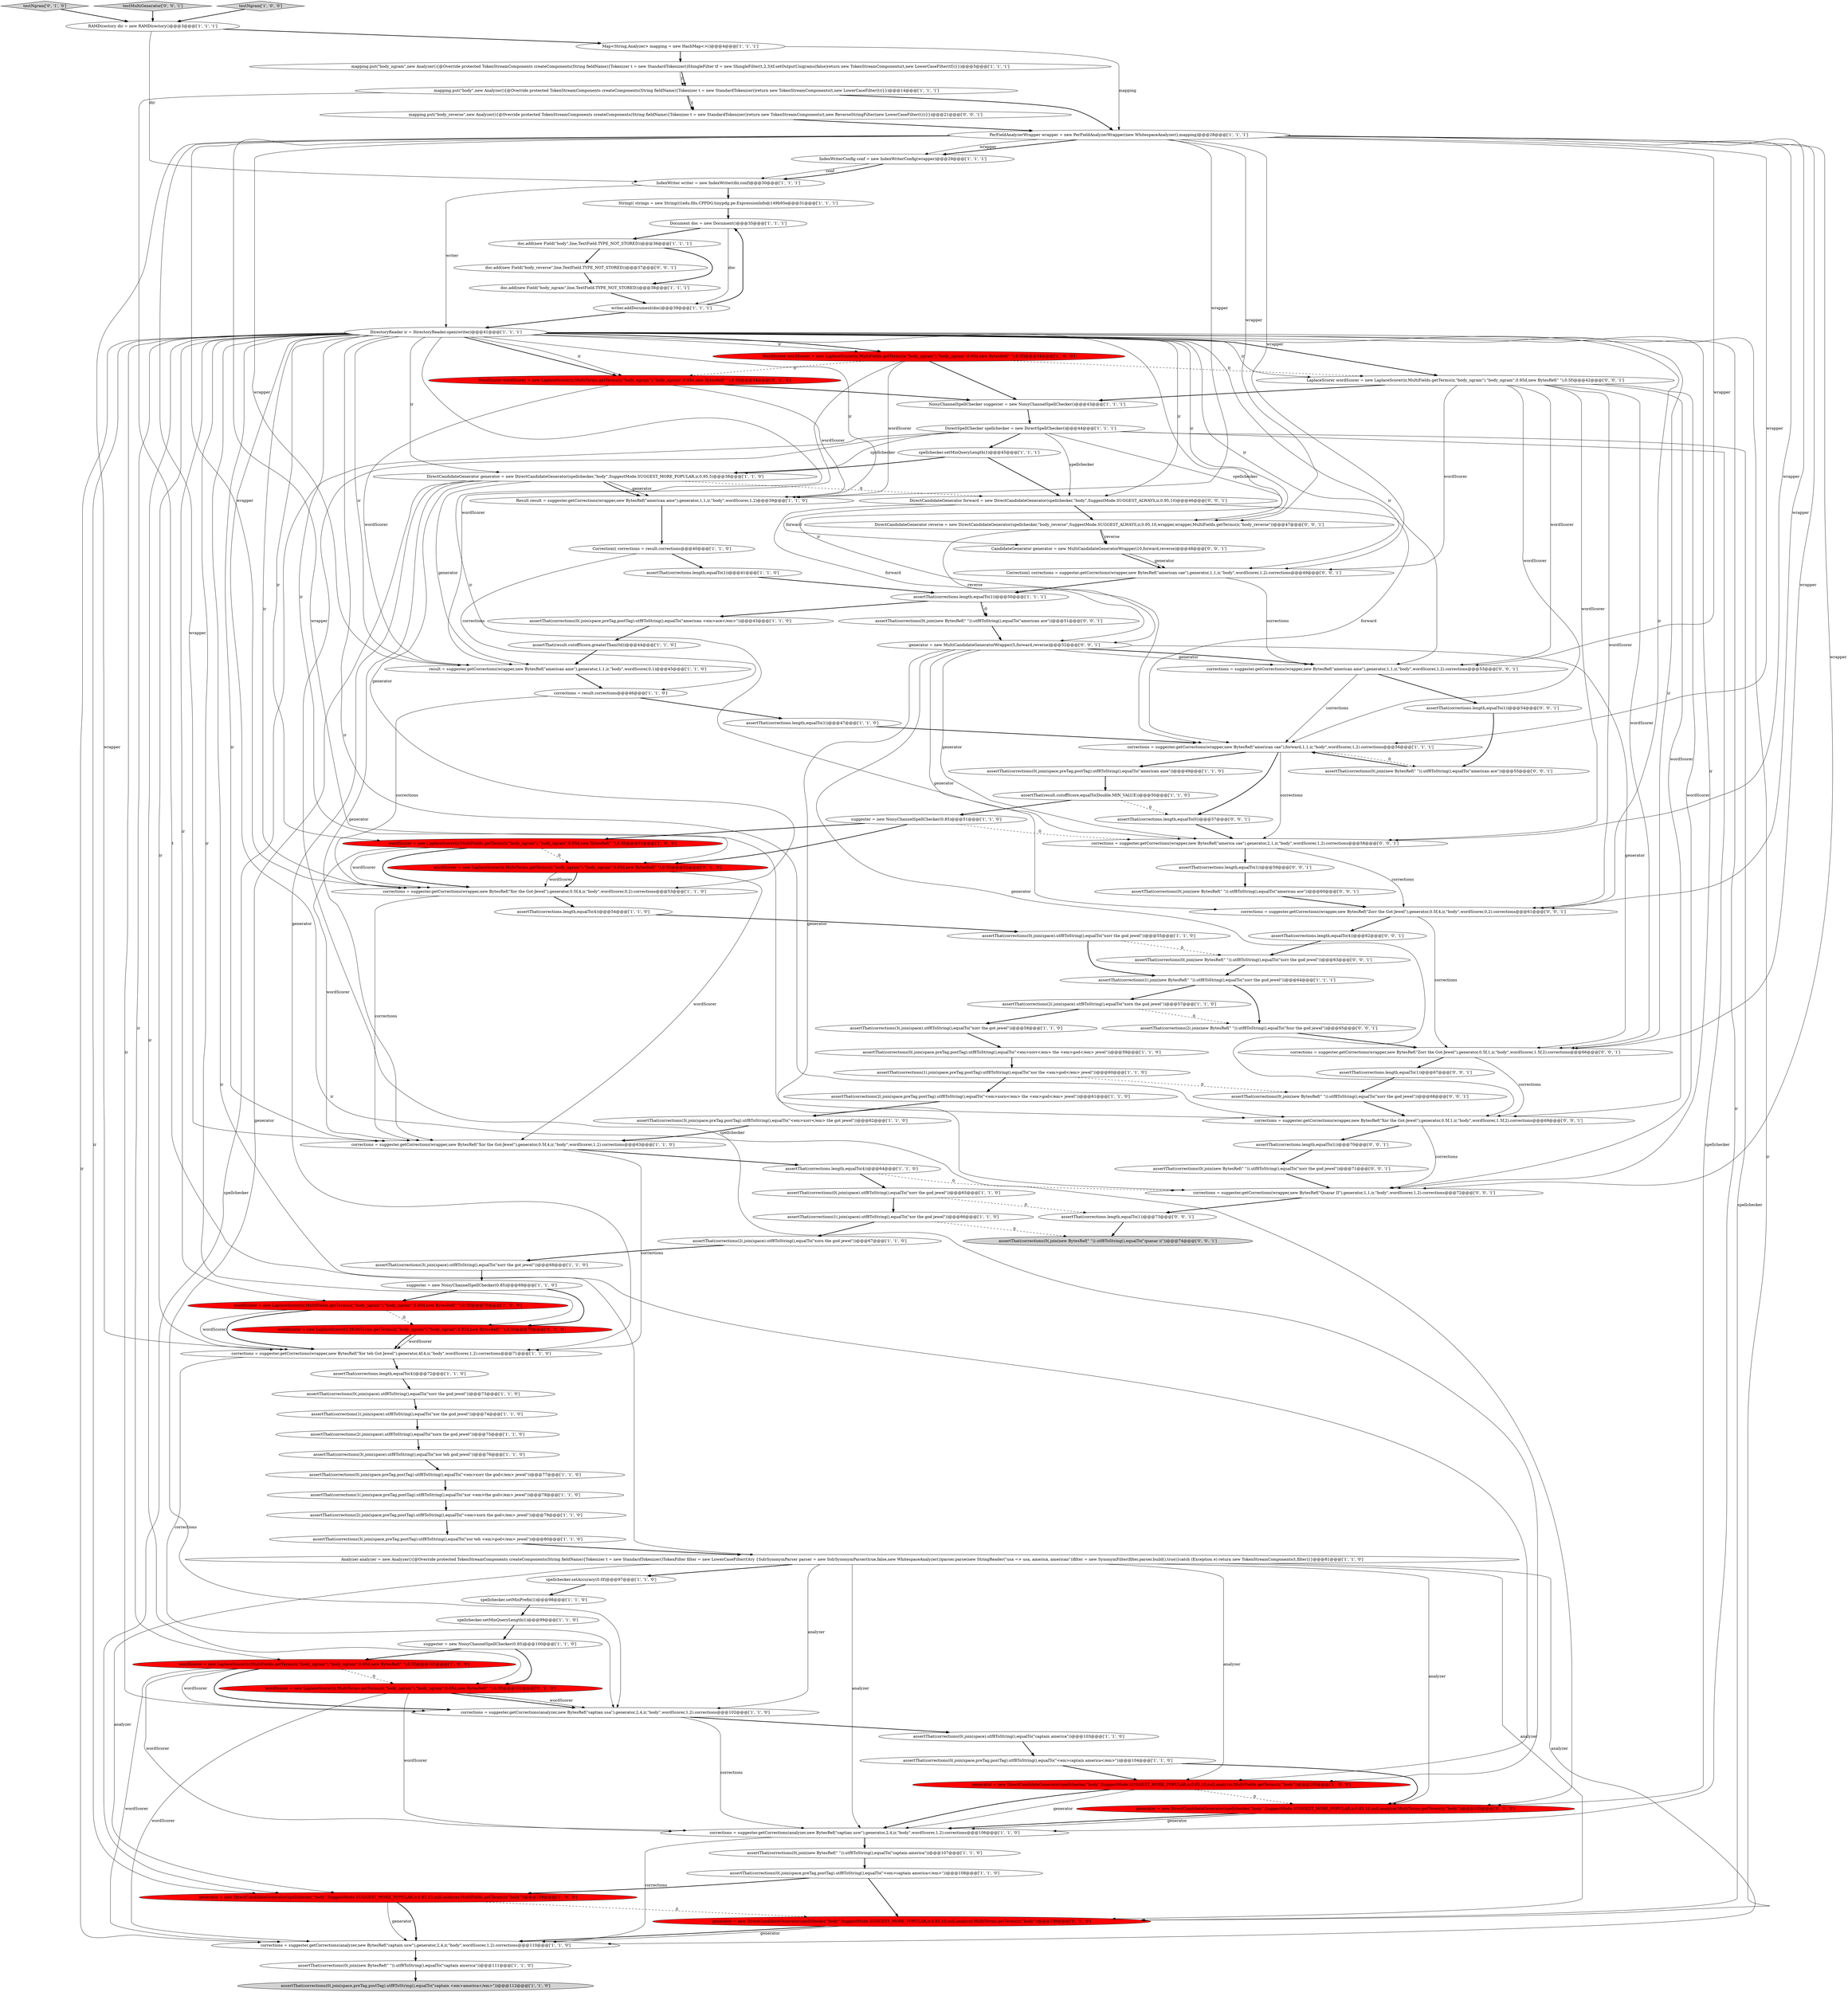 digraph {
111 [style = filled, label = "assertThat(corrections.length,equalTo(1))@@@70@@@['0', '0', '1']", fillcolor = white, shape = ellipse image = "AAA0AAABBB3BBB"];
36 [style = filled, label = "generator = new DirectCandidateGenerator(spellchecker,\"body\",SuggestMode.SUGGEST_MORE_POPULAR,ir,0.85,10,null,analyzer,MultiFields.getTerms(ir,\"body\"))@@@105@@@['1', '0', '0']", fillcolor = red, shape = ellipse image = "AAA1AAABBB1BBB"];
69 [style = filled, label = "assertThat(corrections(1(.join(space).utf8ToString(),equalTo(\"xor the god jewel\"))@@@74@@@['1', '1', '0']", fillcolor = white, shape = ellipse image = "AAA0AAABBB1BBB"];
107 [style = filled, label = "corrections = suggester.getCorrections(wrapper,new BytesRef(\"Quazar II\"),generator,1,1,ir,\"body\",wordScorer,1,2).corrections@@@72@@@['0', '0', '1']", fillcolor = white, shape = ellipse image = "AAA0AAABBB3BBB"];
75 [style = filled, label = "assertThat(result.cutoffScore,greaterThan(0d))@@@44@@@['1', '1', '0']", fillcolor = white, shape = ellipse image = "AAA0AAABBB1BBB"];
29 [style = filled, label = "Correction(( corrections = result.corrections@@@40@@@['1', '1', '0']", fillcolor = white, shape = ellipse image = "AAA0AAABBB1BBB"];
55 [style = filled, label = "spellchecker.setMinQueryLength(1)@@@45@@@['1', '1', '1']", fillcolor = white, shape = ellipse image = "AAA0AAABBB1BBB"];
99 [style = filled, label = "corrections = suggester.getCorrections(wrapper,new BytesRef(\"Xor the Got-Jewel\"),generator,0.5f,1,ir,\"body\",wordScorer,1.5f,2).corrections@@@69@@@['0', '0', '1']", fillcolor = white, shape = ellipse image = "AAA0AAABBB3BBB"];
1 [style = filled, label = "result = suggester.getCorrections(wrapper,new BytesRef(\"american ame\"),generator,1,1,ir,\"body\",wordScorer,0,1)@@@45@@@['1', '1', '0']", fillcolor = white, shape = ellipse image = "AAA0AAABBB1BBB"];
96 [style = filled, label = "assertThat(corrections(0(.join(new BytesRef(\" \")).utf8ToString(),equalTo(\"american ace\"))@@@60@@@['0', '0', '1']", fillcolor = white, shape = ellipse image = "AAA0AAABBB3BBB"];
52 [style = filled, label = "assertThat(corrections(2(.join(space).utf8ToString(),equalTo(\"xorn the god jewel\"))@@@75@@@['1', '1', '0']", fillcolor = white, shape = ellipse image = "AAA0AAABBB1BBB"];
90 [style = filled, label = "assertThat(corrections(2(.join(new BytesRef(\" \")).utf8ToString(),equalTo(\"four the god jewel\"))@@@65@@@['0', '0', '1']", fillcolor = white, shape = ellipse image = "AAA0AAABBB3BBB"];
39 [style = filled, label = "wordScorer = new LaplaceScorer(ir,MultiFields.getTerms(ir,\"body_ngram\"),\"body_ngram\",0.85d,new BytesRef(\" \"),0.5f)@@@70@@@['1', '0', '0']", fillcolor = red, shape = ellipse image = "AAA1AAABBB1BBB"];
49 [style = filled, label = "assertThat(corrections(0(.join(space,preTag,postTag).utf8ToString(),equalTo(\"<em>xorr</em> the <em>god</em> jewel\"))@@@59@@@['1', '1', '0']", fillcolor = white, shape = ellipse image = "AAA0AAABBB1BBB"];
43 [style = filled, label = "suggester = new NoisyChannelSpellChecker(0.85)@@@100@@@['1', '1', '0']", fillcolor = white, shape = ellipse image = "AAA0AAABBB1BBB"];
59 [style = filled, label = "DirectSpellChecker spellchecker = new DirectSpellChecker()@@@44@@@['1', '1', '1']", fillcolor = white, shape = ellipse image = "AAA0AAABBB1BBB"];
21 [style = filled, label = "corrections = suggester.getCorrections(analyzer,new BytesRef(\"captian usw\"),generator,2,4,ir,\"body\",wordScorer,1,2).corrections@@@106@@@['1', '1', '0']", fillcolor = white, shape = ellipse image = "AAA0AAABBB1BBB"];
32 [style = filled, label = "NoisyChannelSpellChecker suggester = new NoisyChannelSpellChecker()@@@43@@@['1', '1', '1']", fillcolor = white, shape = ellipse image = "AAA0AAABBB1BBB"];
4 [style = filled, label = "assertThat(corrections.length,equalTo(4))@@@64@@@['1', '1', '0']", fillcolor = white, shape = ellipse image = "AAA0AAABBB1BBB"];
76 [style = filled, label = "assertThat(corrections.length,equalTo(4))@@@54@@@['1', '1', '0']", fillcolor = white, shape = ellipse image = "AAA0AAABBB1BBB"];
42 [style = filled, label = "WordScorer wordScorer = new LaplaceScorer(ir,MultiFields.getTerms(ir,\"body_ngram\"),\"body_ngram\",0.95d,new BytesRef(\" \"),0.5f)@@@34@@@['1', '0', '0']", fillcolor = red, shape = ellipse image = "AAA1AAABBB1BBB"];
40 [style = filled, label = "Analyzer analyzer = new Analyzer(){@Override protected TokenStreamComponents createComponents(String fieldName){Tokenizer t = new StandardTokenizer()TokenFilter filter = new LowerCaseFilter(t)try {SolrSynonymParser parser = new SolrSynonymParser(true,false,new WhitespaceAnalyzer())parser.parse(new StringReader(\"usa => usa, america, american\"))filter = new SynonymFilter(filter,parser.build(),true)}catch (Exception e) return new TokenStreamComponents(t,filter)}}@@@81@@@['1', '1', '0']", fillcolor = white, shape = ellipse image = "AAA0AAABBB1BBB"];
33 [style = filled, label = "writer.addDocument(doc)@@@39@@@['1', '1', '1']", fillcolor = white, shape = ellipse image = "AAA0AAABBB1BBB"];
41 [style = filled, label = "assertThat(corrections(3(.join(space,preTag,postTag).utf8ToString(),equalTo(\"xor teh <em>god</em> jewel\"))@@@80@@@['1', '1', '0']", fillcolor = white, shape = ellipse image = "AAA0AAABBB1BBB"];
53 [style = filled, label = "Document doc = new Document()@@@35@@@['1', '1', '1']", fillcolor = white, shape = ellipse image = "AAA0AAABBB1BBB"];
85 [style = filled, label = "assertThat(corrections(0(.join(new BytesRef(\" \")).utf8ToString(),equalTo(\"american ace\"))@@@51@@@['0', '0', '1']", fillcolor = white, shape = ellipse image = "AAA0AAABBB3BBB"];
34 [style = filled, label = "spellchecker.setAccuracy(0.0f)@@@97@@@['1', '1', '0']", fillcolor = white, shape = ellipse image = "AAA0AAABBB1BBB"];
63 [style = filled, label = "assertThat(corrections(0(.join(space,preTag,postTag).utf8ToString(),equalTo(\"<em>xorr the god</em> jewel\"))@@@77@@@['1', '1', '0']", fillcolor = white, shape = ellipse image = "AAA0AAABBB1BBB"];
47 [style = filled, label = "assertThat(corrections(3(.join(space).utf8ToString(),equalTo(\"xorr the got jewel\"))@@@58@@@['1', '1', '0']", fillcolor = white, shape = ellipse image = "AAA0AAABBB1BBB"];
101 [style = filled, label = "mapping.put(\"body_reverse\",new Analyzer(){@Override protected TokenStreamComponents createComponents(String fieldName){Tokenizer t = new StandardTokenizer()return new TokenStreamComponents(t,new ReverseStringFilter(new LowerCaseFilter(t)))}})@@@21@@@['0', '0', '1']", fillcolor = white, shape = ellipse image = "AAA0AAABBB3BBB"];
103 [style = filled, label = "assertThat(corrections.length,equalTo(1))@@@67@@@['0', '0', '1']", fillcolor = white, shape = ellipse image = "AAA0AAABBB3BBB"];
89 [style = filled, label = "DirectCandidateGenerator forward = new DirectCandidateGenerator(spellchecker,\"body\",SuggestMode.SUGGEST_ALWAYS,ir,0.95,10)@@@46@@@['0', '0', '1']", fillcolor = white, shape = ellipse image = "AAA0AAABBB3BBB"];
24 [style = filled, label = "corrections = suggester.getCorrections(wrapper,new BytesRef(\"Xor the Got-Jewel\"),generator,0.5f,4,ir,\"body\",wordScorer,0,2).corrections@@@53@@@['1', '1', '0']", fillcolor = white, shape = ellipse image = "AAA0AAABBB1BBB"];
46 [style = filled, label = "assertThat(corrections(3(.join(space,preTag,postTag).utf8ToString(),equalTo(\"<em>xorr</em> the got jewel\"))@@@62@@@['1', '1', '0']", fillcolor = white, shape = ellipse image = "AAA0AAABBB1BBB"];
14 [style = filled, label = "mapping.put(\"body\",new Analyzer(){@Override protected TokenStreamComponents createComponents(String fieldName){Tokenizer t = new StandardTokenizer()return new TokenStreamComponents(t,new LowerCaseFilter(t))}})@@@14@@@['1', '1', '1']", fillcolor = white, shape = ellipse image = "AAA0AAABBB1BBB"];
98 [style = filled, label = "LaplaceScorer wordScorer = new LaplaceScorer(ir,MultiFields.getTerms(ir,\"body_ngram\"),\"body_ngram\",0.95d,new BytesRef(\" \"),0.5f)@@@42@@@['0', '0', '1']", fillcolor = white, shape = ellipse image = "AAA0AAABBB3BBB"];
2 [style = filled, label = "assertThat(corrections(1(.join(new BytesRef(\" \")).utf8ToString(),equalTo(\"zorr the god jewel\"))@@@64@@@['1', '1', '1']", fillcolor = white, shape = ellipse image = "AAA0AAABBB1BBB"];
109 [style = filled, label = "CandidateGenerator generator = new MultiCandidateGeneratorWrapper(10,forward,reverse)@@@48@@@['0', '0', '1']", fillcolor = white, shape = ellipse image = "AAA0AAABBB3BBB"];
20 [style = filled, label = "DirectoryReader ir = DirectoryReader.open(writer)@@@41@@@['1', '1', '1']", fillcolor = white, shape = ellipse image = "AAA0AAABBB1BBB"];
51 [style = filled, label = "assertThat(corrections(1(.join(space).utf8ToString(),equalTo(\"xor the god jewel\"))@@@66@@@['1', '1', '0']", fillcolor = white, shape = ellipse image = "AAA0AAABBB1BBB"];
5 [style = filled, label = "assertThat(corrections(2(.join(space,preTag,postTag).utf8ToString(),equalTo(\"<em>xorn</em> the <em>god</em> jewel\"))@@@61@@@['1', '1', '0']", fillcolor = white, shape = ellipse image = "AAA0AAABBB1BBB"];
78 [style = filled, label = "testNgram['0', '1', '0']", fillcolor = lightgray, shape = diamond image = "AAA0AAABBB2BBB"];
9 [style = filled, label = "suggester = new NoisyChannelSpellChecker(0.85)@@@51@@@['1', '1', '0']", fillcolor = white, shape = ellipse image = "AAA0AAABBB1BBB"];
72 [style = filled, label = "assertThat(corrections(0(.join(space,preTag,postTag).utf8ToString(),equalTo(\"<em>captain america</em>\"))@@@108@@@['1', '1', '0']", fillcolor = white, shape = ellipse image = "AAA0AAABBB1BBB"];
3 [style = filled, label = "assertThat(corrections(2(.join(space,preTag,postTag).utf8ToString(),equalTo(\"<em>xorn the god</em> jewel\"))@@@79@@@['1', '1', '0']", fillcolor = white, shape = ellipse image = "AAA0AAABBB1BBB"];
77 [style = filled, label = "corrections = suggester.getCorrections(wrapper,new BytesRef(\"Xor the Got-Jewel\"),generator,0.5f,4,ir,\"body\",wordScorer,1,2).corrections@@@63@@@['1', '1', '0']", fillcolor = white, shape = ellipse image = "AAA0AAABBB1BBB"];
67 [style = filled, label = "generator = new DirectCandidateGenerator(spellchecker,\"body\",SuggestMode.SUGGEST_MORE_POPULAR,ir,0.85,10,null,analyzer,MultiFields.getTerms(ir,\"body\"))@@@109@@@['1', '0', '0']", fillcolor = red, shape = ellipse image = "AAA1AAABBB1BBB"];
57 [style = filled, label = "suggester = new NoisyChannelSpellChecker(0.85)@@@69@@@['1', '1', '0']", fillcolor = white, shape = ellipse image = "AAA0AAABBB1BBB"];
6 [style = filled, label = "doc.add(new Field(\"body\",line,TextField.TYPE_NOT_STORED))@@@36@@@['1', '1', '1']", fillcolor = white, shape = ellipse image = "AAA0AAABBB1BBB"];
7 [style = filled, label = "assertThat(corrections.length,equalTo(1))@@@41@@@['1', '1', '0']", fillcolor = white, shape = ellipse image = "AAA0AAABBB1BBB"];
48 [style = filled, label = "assertThat(corrections(0(.join(space,preTag,postTag).utf8ToString(),equalTo(\"american <em>ace</em>\"))@@@43@@@['1', '1', '0']", fillcolor = white, shape = ellipse image = "AAA0AAABBB1BBB"];
26 [style = filled, label = "wordScorer = new LaplaceScorer(ir,MultiFields.getTerms(ir,\"body_ngram\"),\"body_ngram\",0.85d,new BytesRef(\" \"),0.5f)@@@52@@@['1', '0', '0']", fillcolor = red, shape = ellipse image = "AAA1AAABBB1BBB"];
91 [style = filled, label = "assertThat(corrections.length,equalTo(1))@@@73@@@['0', '0', '1']", fillcolor = white, shape = ellipse image = "AAA0AAABBB3BBB"];
104 [style = filled, label = "assertThat(corrections(0(.join(new BytesRef(\" \")).utf8ToString(),equalTo(\"xorr the god jewel\"))@@@68@@@['0', '0', '1']", fillcolor = white, shape = ellipse image = "AAA0AAABBB3BBB"];
35 [style = filled, label = "Result result = suggester.getCorrections(wrapper,new BytesRef(\"american ame\"),generator,1,1,ir,\"body\",wordScorer,1,2)@@@39@@@['1', '1', '0']", fillcolor = white, shape = ellipse image = "AAA0AAABBB1BBB"];
15 [style = filled, label = "spellchecker.setMinQueryLength(1)@@@99@@@['1', '1', '0']", fillcolor = white, shape = ellipse image = "AAA0AAABBB1BBB"];
97 [style = filled, label = "assertThat(corrections(0(.join(new BytesRef(\" \")).utf8ToString(),equalTo(\"xorr the god jewel\"))@@@63@@@['0', '0', '1']", fillcolor = white, shape = ellipse image = "AAA0AAABBB3BBB"];
60 [style = filled, label = "assertThat(corrections.length,equalTo(4))@@@72@@@['1', '1', '0']", fillcolor = white, shape = ellipse image = "AAA0AAABBB1BBB"];
25 [style = filled, label = "String(( strings = new String((((edu.fdu.CPPDG.tinypdg.pe.ExpressionInfo@149b95e@@@31@@@['1', '1', '1']", fillcolor = white, shape = ellipse image = "AAA0AAABBB1BBB"];
18 [style = filled, label = "wordScorer = new LaplaceScorer(ir,MultiFields.getTerms(ir,\"body_ngram\"),\"body_ngram\",0.85d,new BytesRef(\" \"),0.5f)@@@101@@@['1', '0', '0']", fillcolor = red, shape = ellipse image = "AAA1AAABBB1BBB"];
22 [style = filled, label = "assertThat(corrections.length,equalTo(1))@@@47@@@['1', '1', '0']", fillcolor = white, shape = ellipse image = "AAA0AAABBB1BBB"];
93 [style = filled, label = "assertThat(corrections.length,equalTo(4))@@@62@@@['0', '0', '1']", fillcolor = white, shape = ellipse image = "AAA0AAABBB3BBB"];
102 [style = filled, label = "assertThat(corrections(0(.join(new BytesRef(\" \")).utf8ToString(),equalTo(\"american ace\"))@@@55@@@['0', '0', '1']", fillcolor = white, shape = ellipse image = "AAA0AAABBB3BBB"];
110 [style = filled, label = "assertThat(corrections(0(.join(new BytesRef(\" \")).utf8ToString(),equalTo(\"xorr the god jewel\"))@@@71@@@['0', '0', '1']", fillcolor = white, shape = ellipse image = "AAA0AAABBB3BBB"];
12 [style = filled, label = "assertThat(corrections(0(.join(new BytesRef(\" \")).utf8ToString(),equalTo(\"captain america\"))@@@111@@@['1', '1', '0']", fillcolor = white, shape = ellipse image = "AAA0AAABBB1BBB"];
108 [style = filled, label = "corrections = suggester.getCorrections(wrapper,new BytesRef(\"america cae\"),generator,2,1,ir,\"body\",wordScorer,1,2).corrections@@@58@@@['0', '0', '1']", fillcolor = white, shape = ellipse image = "AAA0AAABBB3BBB"];
79 [style = filled, label = "wordScorer = new LaplaceScorer(ir,MultiTerms.getTerms(ir,\"body_ngram\"),\"body_ngram\",0.85d,new BytesRef(\" \"),0.5f)@@@52@@@['0', '1', '0']", fillcolor = red, shape = ellipse image = "AAA1AAABBB2BBB"];
8 [style = filled, label = "assertThat(corrections.length,equalTo(1))@@@50@@@['1', '1', '1']", fillcolor = white, shape = ellipse image = "AAA0AAABBB1BBB"];
38 [style = filled, label = "assertThat(corrections(2(.join(space).utf8ToString(),equalTo(\"xorn the god jewel\"))@@@67@@@['1', '1', '0']", fillcolor = white, shape = ellipse image = "AAA0AAABBB1BBB"];
82 [style = filled, label = "generator = new DirectCandidateGenerator(spellchecker,\"body\",SuggestMode.SUGGEST_MORE_POPULAR,ir,0.85,10,null,analyzer,MultiTerms.getTerms(ir,\"body\"))@@@109@@@['0', '1', '0']", fillcolor = red, shape = ellipse image = "AAA1AAABBB2BBB"];
66 [style = filled, label = "assertThat(corrections(0(.join(space,preTag,postTag).utf8ToString(),equalTo(\"american ame\"))@@@49@@@['1', '1', '0']", fillcolor = white, shape = ellipse image = "AAA0AAABBB1BBB"];
19 [style = filled, label = "assertThat(corrections(0(.join(space,preTag,postTag).utf8ToString(),equalTo(\"<em>captain america</em>\"))@@@104@@@['1', '1', '0']", fillcolor = white, shape = ellipse image = "AAA0AAABBB1BBB"];
58 [style = filled, label = "assertThat(corrections(2(.join(space).utf8ToString(),equalTo(\"xorn the god jewel\"))@@@57@@@['1', '1', '0']", fillcolor = white, shape = ellipse image = "AAA0AAABBB1BBB"];
81 [style = filled, label = "WordScorer wordScorer = new LaplaceScorer(ir,MultiTerms.getTerms(ir,\"body_ngram\"),\"body_ngram\",0.95d,new BytesRef(\" \"),0.5f)@@@34@@@['0', '1', '0']", fillcolor = red, shape = ellipse image = "AAA1AAABBB2BBB"];
83 [style = filled, label = "wordScorer = new LaplaceScorer(ir,MultiTerms.getTerms(ir,\"body_ngram\"),\"body_ngram\",0.85d,new BytesRef(\" \"),0.5f)@@@70@@@['0', '1', '0']", fillcolor = red, shape = ellipse image = "AAA1AAABBB2BBB"];
28 [style = filled, label = "assertThat(result.cutoffScore,equalTo(Double.MIN_VALUE))@@@50@@@['1', '1', '0']", fillcolor = white, shape = ellipse image = "AAA0AAABBB1BBB"];
100 [style = filled, label = "assertThat(corrections.length,equalTo(0))@@@57@@@['0', '0', '1']", fillcolor = white, shape = ellipse image = "AAA0AAABBB3BBB"];
112 [style = filled, label = "assertThat(corrections.length,equalTo(1))@@@54@@@['0', '0', '1']", fillcolor = white, shape = ellipse image = "AAA0AAABBB3BBB"];
56 [style = filled, label = "corrections = suggester.getCorrections(wrapper,new BytesRef(\"american cae\"),forward,1,1,ir,\"body\",wordScorer,1,2).corrections@@@56@@@['1', '1', '1']", fillcolor = white, shape = ellipse image = "AAA0AAABBB1BBB"];
10 [style = filled, label = "assertThat(corrections(3(.join(space).utf8ToString(),equalTo(\"xorr the got jewel\"))@@@68@@@['1', '1', '0']", fillcolor = white, shape = ellipse image = "AAA0AAABBB1BBB"];
17 [style = filled, label = "assertThat(corrections(0(.join(space).utf8ToString(),equalTo(\"captain america\"))@@@103@@@['1', '1', '0']", fillcolor = white, shape = ellipse image = "AAA0AAABBB1BBB"];
37 [style = filled, label = "corrections = suggester.getCorrections(analyzer,new BytesRef(\"captain usw\"),generator,2,4,ir,\"body\",wordScorer,1,2).corrections@@@110@@@['1', '1', '0']", fillcolor = white, shape = ellipse image = "AAA0AAABBB1BBB"];
13 [style = filled, label = "corrections = suggester.getCorrections(analyzer,new BytesRef(\"captian usa\"),generator,2,4,ir,\"body\",wordScorer,1,2).corrections@@@102@@@['1', '1', '0']", fillcolor = white, shape = ellipse image = "AAA0AAABBB1BBB"];
105 [style = filled, label = "testMultiGenerator['0', '0', '1']", fillcolor = lightgray, shape = diamond image = "AAA0AAABBB3BBB"];
54 [style = filled, label = "PerFieldAnalyzerWrapper wrapper = new PerFieldAnalyzerWrapper(new WhitespaceAnalyzer(),mapping)@@@28@@@['1', '1', '1']", fillcolor = white, shape = ellipse image = "AAA0AAABBB1BBB"];
73 [style = filled, label = "assertThat(corrections(0(.join(space).utf8ToString(),equalTo(\"xorr the god jewel\"))@@@55@@@['1', '1', '0']", fillcolor = white, shape = ellipse image = "AAA0AAABBB1BBB"];
68 [style = filled, label = "corrections = suggester.getCorrections(wrapper,new BytesRef(\"Xor teh Got-Jewel\"),generator,4f,4,ir,\"body\",wordScorer,1,2).corrections@@@71@@@['1', '1', '0']", fillcolor = white, shape = ellipse image = "AAA0AAABBB1BBB"];
84 [style = filled, label = "wordScorer = new LaplaceScorer(ir,MultiTerms.getTerms(ir,\"body_ngram\"),\"body_ngram\",0.85d,new BytesRef(\" \"),0.5f)@@@101@@@['0', '1', '0']", fillcolor = red, shape = ellipse image = "AAA1AAABBB2BBB"];
86 [style = filled, label = "doc.add(new Field(\"body_reverse\",line,TextField.TYPE_NOT_STORED))@@@37@@@['0', '0', '1']", fillcolor = white, shape = ellipse image = "AAA0AAABBB3BBB"];
27 [style = filled, label = "DirectCandidateGenerator generator = new DirectCandidateGenerator(spellchecker,\"body\",SuggestMode.SUGGEST_MORE_POPULAR,ir,0.95,5)@@@38@@@['1', '1', '0']", fillcolor = white, shape = ellipse image = "AAA0AAABBB1BBB"];
106 [style = filled, label = "DirectCandidateGenerator reverse = new DirectCandidateGenerator(spellchecker,\"body_reverse\",SuggestMode.SUGGEST_ALWAYS,ir,0.95,10,wrapper,wrapper,MultiFields.getTerms(ir,\"body_reverse\"))@@@47@@@['0', '0', '1']", fillcolor = white, shape = ellipse image = "AAA0AAABBB3BBB"];
62 [style = filled, label = "Map<String,Analyzer> mapping = new HashMap<>()@@@4@@@['1', '1', '1']", fillcolor = white, shape = ellipse image = "AAA0AAABBB1BBB"];
64 [style = filled, label = "RAMDirectory dir = new RAMDirectory()@@@3@@@['1', '1', '1']", fillcolor = white, shape = ellipse image = "AAA0AAABBB1BBB"];
31 [style = filled, label = "testNgram['1', '0', '0']", fillcolor = lightgray, shape = diamond image = "AAA0AAABBB1BBB"];
87 [style = filled, label = "corrections = suggester.getCorrections(wrapper,new BytesRef(\"Zorr the Got-Jewel\"),generator,0.5f,4,ir,\"body\",wordScorer,0,2).corrections@@@61@@@['0', '0', '1']", fillcolor = white, shape = ellipse image = "AAA0AAABBB3BBB"];
44 [style = filled, label = "assertThat(corrections(0(.join(space,preTag,postTag).utf8ToString(),equalTo(\"captain <em>america</em>\"))@@@112@@@['1', '1', '0']", fillcolor = lightgray, shape = ellipse image = "AAA0AAABBB1BBB"];
23 [style = filled, label = "corrections = result.corrections@@@46@@@['1', '1', '0']", fillcolor = white, shape = ellipse image = "AAA0AAABBB1BBB"];
80 [style = filled, label = "generator = new DirectCandidateGenerator(spellchecker,\"body\",SuggestMode.SUGGEST_MORE_POPULAR,ir,0.85,10,null,analyzer,MultiTerms.getTerms(ir,\"body\"))@@@105@@@['0', '1', '0']", fillcolor = red, shape = ellipse image = "AAA1AAABBB2BBB"];
94 [style = filled, label = "corrections = suggester.getCorrections(wrapper,new BytesRef(\"Zorr the Got-Jewel\"),generator,0.5f,1,ir,\"body\",wordScorer,1.5f,2).corrections@@@66@@@['0', '0', '1']", fillcolor = white, shape = ellipse image = "AAA0AAABBB3BBB"];
114 [style = filled, label = "assertThat(corrections(0(.join(new BytesRef(\" \")).utf8ToString(),equalTo(\"quasar ii\"))@@@74@@@['0', '0', '1']", fillcolor = lightgray, shape = ellipse image = "AAA0AAABBB3BBB"];
70 [style = filled, label = "assertThat(corrections(0(.join(new BytesRef(\" \")).utf8ToString(),equalTo(\"captain america\"))@@@107@@@['1', '1', '0']", fillcolor = white, shape = ellipse image = "AAA0AAABBB1BBB"];
61 [style = filled, label = "IndexWriter writer = new IndexWriter(dir,conf)@@@30@@@['1', '1', '1']", fillcolor = white, shape = ellipse image = "AAA0AAABBB1BBB"];
0 [style = filled, label = "spellchecker.setMinPrefix(1)@@@98@@@['1', '1', '0']", fillcolor = white, shape = ellipse image = "AAA0AAABBB1BBB"];
95 [style = filled, label = "generator = new MultiCandidateGeneratorWrapper(5,forward,reverse)@@@52@@@['0', '0', '1']", fillcolor = white, shape = ellipse image = "AAA0AAABBB3BBB"];
88 [style = filled, label = "Correction(( corrections = suggester.getCorrections(wrapper,new BytesRef(\"american cae\"),generator,1,1,ir,\"body\",wordScorer,1,2).corrections@@@49@@@['0', '0', '1']", fillcolor = white, shape = ellipse image = "AAA0AAABBB3BBB"];
45 [style = filled, label = "assertThat(corrections(1(.join(space,preTag,postTag).utf8ToString(),equalTo(\"xor the <em>god</em> jewel\"))@@@60@@@['1', '1', '0']", fillcolor = white, shape = ellipse image = "AAA0AAABBB1BBB"];
65 [style = filled, label = "doc.add(new Field(\"body_ngram\",line,TextField.TYPE_NOT_STORED))@@@38@@@['1', '1', '1']", fillcolor = white, shape = ellipse image = "AAA0AAABBB1BBB"];
16 [style = filled, label = "IndexWriterConfig conf = new IndexWriterConfig(wrapper)@@@29@@@['1', '1', '1']", fillcolor = white, shape = ellipse image = "AAA0AAABBB1BBB"];
50 [style = filled, label = "assertThat(corrections(3(.join(space).utf8ToString(),equalTo(\"xor teh god jewel\"))@@@76@@@['1', '1', '0']", fillcolor = white, shape = ellipse image = "AAA0AAABBB1BBB"];
113 [style = filled, label = "corrections = suggester.getCorrections(wrapper,new BytesRef(\"american ame\"),generator,1,1,ir,\"body\",wordScorer,1,2).corrections@@@53@@@['0', '0', '1']", fillcolor = white, shape = ellipse image = "AAA0AAABBB3BBB"];
71 [style = filled, label = "mapping.put(\"body_ngram\",new Analyzer(){@Override protected TokenStreamComponents createComponents(String fieldName){Tokenizer t = new StandardTokenizer()ShingleFilter tf = new ShingleFilter(t,2,3)tf.setOutputUnigrams(false)return new TokenStreamComponents(t,new LowerCaseFilter(tf))}})@@@5@@@['1', '1', '1']", fillcolor = white, shape = ellipse image = "AAA0AAABBB1BBB"];
74 [style = filled, label = "assertThat(corrections(0(.join(space).utf8ToString(),equalTo(\"xorr the god jewel\"))@@@65@@@['1', '1', '0']", fillcolor = white, shape = ellipse image = "AAA0AAABBB1BBB"];
30 [style = filled, label = "assertThat(corrections(1(.join(space,preTag,postTag).utf8ToString(),equalTo(\"xor <em>the god</em> jewel\"))@@@78@@@['1', '1', '0']", fillcolor = white, shape = ellipse image = "AAA0AAABBB1BBB"];
92 [style = filled, label = "assertThat(corrections.length,equalTo(1))@@@59@@@['0', '0', '1']", fillcolor = white, shape = ellipse image = "AAA0AAABBB3BBB"];
11 [style = filled, label = "assertThat(corrections(0(.join(space).utf8ToString(),equalTo(\"xorr the god jewel\"))@@@73@@@['1', '1', '0']", fillcolor = white, shape = ellipse image = "AAA0AAABBB1BBB"];
97->2 [style = bold, label=""];
113->56 [style = solid, label="corrections"];
14->101 [style = bold, label=""];
40->36 [style = solid, label="analyzer"];
24->76 [style = bold, label=""];
39->83 [style = dashed, label="0"];
12->44 [style = bold, label=""];
95->87 [style = solid, label="generator"];
20->37 [style = solid, label="ir"];
84->13 [style = bold, label=""];
80->21 [style = bold, label=""];
20->67 [style = solid, label="ir"];
20->36 [style = solid, label="ir"];
11->69 [style = bold, label=""];
107->91 [style = bold, label=""];
25->53 [style = bold, label=""];
28->9 [style = bold, label=""];
104->99 [style = bold, label=""];
2->90 [style = bold, label=""];
40->13 [style = solid, label="analyzer"];
98->32 [style = bold, label=""];
19->36 [style = bold, label=""];
40->21 [style = solid, label="analyzer"];
43->18 [style = bold, label=""];
7->8 [style = bold, label=""];
18->21 [style = solid, label="wordScorer"];
26->79 [style = dashed, label="0"];
72->82 [style = bold, label=""];
74->51 [style = bold, label=""];
0->15 [style = bold, label=""];
1->23 [style = bold, label=""];
102->56 [style = bold, label=""];
96->87 [style = bold, label=""];
14->101 [style = solid, label="t"];
20->83 [style = solid, label="ir"];
47->49 [style = bold, label=""];
61->25 [style = bold, label=""];
9->26 [style = bold, label=""];
55->89 [style = bold, label=""];
16->61 [style = solid, label="conf"];
84->37 [style = solid, label="wordScorer"];
13->17 [style = bold, label=""];
76->73 [style = bold, label=""];
103->104 [style = bold, label=""];
89->106 [style = bold, label=""];
54->113 [style = solid, label="wrapper"];
23->22 [style = bold, label=""];
95->107 [style = solid, label="generator"];
54->16 [style = bold, label=""];
57->39 [style = bold, label=""];
110->107 [style = bold, label=""];
20->68 [style = solid, label="ir"];
27->35 [style = solid, label="generator"];
54->106 [style = solid, label="wrapper"];
28->100 [style = dashed, label="0"];
20->81 [style = bold, label=""];
4->107 [style = dashed, label="0"];
79->24 [style = solid, label="wordScorer"];
61->20 [style = solid, label="writer"];
91->114 [style = bold, label=""];
67->82 [style = dashed, label="0"];
20->98 [style = solid, label="ir"];
40->82 [style = solid, label="analyzer"];
10->57 [style = bold, label=""];
56->102 [style = dashed, label="0"];
66->28 [style = bold, label=""];
50->63 [style = bold, label=""];
51->114 [style = dashed, label="0"];
18->37 [style = solid, label="wordScorer"];
74->91 [style = dashed, label="0"];
20->98 [style = bold, label=""];
20->84 [style = solid, label="ir"];
20->56 [style = solid, label="ir"];
109->88 [style = bold, label=""];
27->24 [style = solid, label="generator"];
26->24 [style = solid, label="wordScorer"];
59->27 [style = solid, label="spellchecker"];
98->107 [style = solid, label="wordScorer"];
65->33 [style = bold, label=""];
54->56 [style = solid, label="wrapper"];
73->2 [style = bold, label=""];
56->100 [style = bold, label=""];
42->35 [style = solid, label="wordScorer"];
54->24 [style = solid, label="wrapper"];
94->103 [style = bold, label=""];
57->83 [style = bold, label=""];
48->75 [style = bold, label=""];
27->89 [style = dashed, label="0"];
81->32 [style = bold, label=""];
9->108 [style = dashed, label="0"];
40->34 [style = bold, label=""];
20->113 [style = solid, label="ir"];
83->68 [style = bold, label=""];
14->40 [style = solid, label="t"];
26->24 [style = bold, label=""];
23->24 [style = solid, label="corrections"];
77->68 [style = solid, label="corrections"];
54->94 [style = solid, label="wrapper"];
32->59 [style = bold, label=""];
34->0 [style = bold, label=""];
20->94 [style = solid, label="ir"];
20->77 [style = solid, label="ir"];
54->107 [style = solid, label="wrapper"];
20->81 [style = solid, label="ir"];
64->61 [style = solid, label="dir"];
88->113 [style = solid, label="corrections"];
85->95 [style = bold, label=""];
109->88 [style = solid, label="generator"];
26->77 [style = solid, label="wordScorer"];
20->79 [style = solid, label="ir"];
80->21 [style = solid, label="generator"];
71->14 [style = bold, label=""];
108->92 [style = bold, label=""];
20->18 [style = solid, label="ir"];
36->21 [style = solid, label="generator"];
55->27 [style = bold, label=""];
42->32 [style = bold, label=""];
45->104 [style = dashed, label="0"];
59->55 [style = bold, label=""];
20->42 [style = solid, label="ir"];
29->23 [style = solid, label="corrections"];
20->82 [style = solid, label="ir"];
106->109 [style = bold, label=""];
59->36 [style = solid, label="spellchecker"];
86->65 [style = bold, label=""];
20->1 [style = solid, label="ir"];
59->89 [style = solid, label="spellchecker"];
18->84 [style = dashed, label="0"];
98->113 [style = solid, label="wordScorer"];
56->108 [style = solid, label="corrections"];
95->94 [style = solid, label="generator"];
84->21 [style = solid, label="wordScorer"];
54->87 [style = solid, label="wrapper"];
98->87 [style = solid, label="wordScorer"];
42->98 [style = dashed, label="0"];
49->45 [style = bold, label=""];
27->77 [style = solid, label="generator"];
21->37 [style = solid, label="corrections"];
35->29 [style = bold, label=""];
92->96 [style = bold, label=""];
89->109 [style = solid, label="forward"];
113->112 [style = bold, label=""];
46->77 [style = bold, label=""];
40->67 [style = solid, label="analyzer"];
111->110 [style = bold, label=""];
67->37 [style = solid, label="generator"];
54->68 [style = solid, label="wrapper"];
73->97 [style = dashed, label="0"];
78->64 [style = bold, label=""];
16->61 [style = bold, label=""];
95->113 [style = bold, label=""];
20->24 [style = solid, label="ir"];
20->13 [style = solid, label="ir"];
93->97 [style = bold, label=""];
54->99 [style = solid, label="wrapper"];
20->106 [style = solid, label="ir"];
54->35 [style = solid, label="wrapper"];
40->80 [style = solid, label="analyzer"];
4->74 [style = bold, label=""];
56->66 [style = bold, label=""];
79->24 [style = bold, label=""];
27->68 [style = solid, label="generator"];
42->1 [style = solid, label="wordScorer"];
27->35 [style = bold, label=""];
37->12 [style = bold, label=""];
6->65 [style = bold, label=""];
88->8 [style = bold, label=""];
54->1 [style = solid, label="wrapper"];
77->4 [style = bold, label=""];
79->77 [style = solid, label="wordScorer"];
64->62 [style = bold, label=""];
20->39 [style = solid, label="ir"];
68->13 [style = solid, label="corrections"];
13->21 [style = solid, label="corrections"];
30->3 [style = bold, label=""];
41->40 [style = bold, label=""];
95->99 [style = solid, label="generator"];
3->41 [style = bold, label=""];
24->77 [style = solid, label="corrections"];
15->43 [style = bold, label=""];
82->37 [style = bold, label=""];
36->80 [style = dashed, label="0"];
98->108 [style = solid, label="wordScorer"];
98->94 [style = solid, label="wordScorer"];
20->42 [style = bold, label=""];
106->109 [style = solid, label="reverse"];
42->81 [style = dashed, label="0"];
52->50 [style = bold, label=""];
70->72 [style = bold, label=""];
39->68 [style = bold, label=""];
20->88 [style = solid, label="ir"];
6->86 [style = bold, label=""];
87->93 [style = bold, label=""];
71->14 [style = solid, label="t"];
105->64 [style = bold, label=""];
20->80 [style = solid, label="ir"];
18->13 [style = solid, label="wordScorer"];
39->68 [style = solid, label="wordScorer"];
84->13 [style = solid, label="wordScorer"];
98->56 [style = solid, label="wordScorer"];
68->60 [style = bold, label=""];
54->77 [style = solid, label="wrapper"];
95->113 [style = solid, label="generator"];
83->68 [style = solid, label="wordScorer"];
19->80 [style = bold, label=""];
106->95 [style = solid, label="reverse"];
82->37 [style = solid, label="generator"];
33->20 [style = bold, label=""];
22->56 [style = bold, label=""];
53->33 [style = solid, label="doc"];
40->37 [style = solid, label="analyzer"];
98->99 [style = solid, label="wordScorer"];
38->10 [style = bold, label=""];
27->13 [style = solid, label="generator"];
99->107 [style = solid, label="corrections"];
59->80 [style = solid, label="spellchecker"];
87->94 [style = solid, label="corrections"];
81->1 [style = solid, label="wordScorer"];
54->88 [style = solid, label="wrapper"];
8->85 [style = bold, label=""];
2->58 [style = bold, label=""];
90->94 [style = bold, label=""];
54->16 [style = solid, label="wrapper"];
20->87 [style = solid, label="ir"];
112->102 [style = bold, label=""];
33->53 [style = bold, label=""];
17->19 [style = bold, label=""];
95->108 [style = solid, label="generator"];
63->30 [style = bold, label=""];
21->70 [style = bold, label=""];
27->1 [style = solid, label="generator"];
58->90 [style = dashed, label="0"];
43->84 [style = bold, label=""];
101->54 [style = bold, label=""];
14->54 [style = bold, label=""];
8->48 [style = bold, label=""];
36->21 [style = bold, label=""];
59->106 [style = solid, label="spellchecker"];
58->47 [style = bold, label=""];
108->87 [style = solid, label="corrections"];
62->71 [style = bold, label=""];
20->89 [style = solid, label="ir"];
51->38 [style = bold, label=""];
75->1 [style = bold, label=""];
20->35 [style = solid, label="ir"];
20->26 [style = solid, label="ir"];
89->95 [style = solid, label="forward"];
89->56 [style = solid, label="forward"];
100->108 [style = bold, label=""];
99->111 [style = bold, label=""];
20->99 [style = solid, label="ir"];
53->6 [style = bold, label=""];
62->54 [style = solid, label="mapping"];
18->13 [style = bold, label=""];
72->67 [style = bold, label=""];
60->11 [style = bold, label=""];
29->7 [style = bold, label=""];
31->64 [style = bold, label=""];
9->79 [style = bold, label=""];
67->37 [style = bold, label=""];
20->21 [style = solid, label="ir"];
8->85 [style = dashed, label="0"];
69->52 [style = bold, label=""];
81->35 [style = solid, label="wordScorer"];
94->99 [style = solid, label="corrections"];
59->82 [style = solid, label="spellchecker"];
20->108 [style = solid, label="ir"];
20->107 [style = solid, label="ir"];
5->46 [style = bold, label=""];
54->108 [style = solid, label="wrapper"];
20->27 [style = solid, label="ir"];
59->67 [style = solid, label="spellchecker"];
98->88 [style = solid, label="wordScorer"];
45->5 [style = bold, label=""];
}
